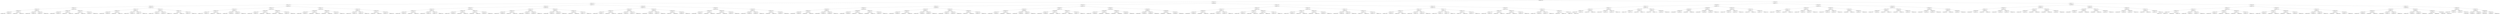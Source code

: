 digraph G{
2109097173 [label="Node{data=[7319, 7319]}"]
2109097173 -> 1843050860
1843050860 [label="Node{data=[4957, 4957]}"]
1843050860 -> 462741352
462741352 [label="Node{data=[1457, 1457]}"]
462741352 -> 1056080234
1056080234 [label="Node{data=[1146, 1146]}"]
1056080234 -> 1907223181
1907223181 [label="Node{data=[1053, 1053]}"]
1907223181 -> 1233398797
1233398797 [label="Node{data=[1037, 1037]}"]
1233398797 -> 1960236490
1960236490 [label="Node{data=[1029, 1029]}"]
1960236490 -> 1577448427
1577448427 [label="Node{data=[1025, 1025]}"]
1577448427 -> 1088586532
1088586532 [label="Node{data=[1023, 1023]}"]
1088586532 -> 678308721
678308721 [label="Node{data=[1022, 1022]}"]
1088586532 -> 1792332595
1792332595 [label="Node{data=[1024, 1024]}"]
1577448427 -> 457178921
457178921 [label="Node{data=[1027, 1027]}"]
457178921 -> 1334883529
1334883529 [label="Node{data=[1026, 1026]}"]
457178921 -> 385629161
385629161 [label="Node{data=[1028, 1028]}"]
1960236490 -> 1526542158
1526542158 [label="Node{data=[1033, 1033]}"]
1526542158 -> 1046431119
1046431119 [label="Node{data=[1031, 1031]}"]
1046431119 -> 1948489841
1948489841 [label="Node{data=[1030, 1030]}"]
1046431119 -> 58185327
58185327 [label="Node{data=[1032, 1032]}"]
1526542158 -> 818093584
818093584 [label="Node{data=[1035, 1035]}"]
818093584 -> 1962165946
1962165946 [label="Node{data=[1034, 1034]}"]
818093584 -> 486320197
486320197 [label="Node{data=[1036, 1036]}"]
1233398797 -> 554025243
554025243 [label="Node{data=[1045, 1045]}"]
554025243 -> 161376437
161376437 [label="Node{data=[1041, 1041]}"]
161376437 -> 1594437290
1594437290 [label="Node{data=[1039, 1039]}"]
1594437290 -> 642648974
642648974 [label="Node{data=[1038, 1038]}"]
1594437290 -> 692853573
692853573 [label="Node{data=[1040, 1040]}"]
161376437 -> 1408042265
1408042265 [label="Node{data=[1043, 1043]}"]
1408042265 -> 1158090160
1158090160 [label="Node{data=[1042, 1042]}"]
1408042265 -> 323189989
323189989 [label="Node{data=[1044, 1044]}"]
554025243 -> 1520225275
1520225275 [label="Node{data=[1049, 1049]}"]
1520225275 -> 1633867900
1633867900 [label="Node{data=[1047, 1047]}"]
1633867900 -> 485827437
485827437 [label="Node{data=[1046, 1046]}"]
1633867900 -> 349818946
349818946 [label="Node{data=[1048, 1048]}"]
1520225275 -> 673583665
673583665 [label="Node{data=[1051, 1051]}"]
673583665 -> 1601216113
1601216113 [label="Node{data=[1050, 1050]}"]
673583665 -> 1781215417
1781215417 [label="Node{data=[1052, 1052]}"]
1907223181 -> 808105598
808105598 [label="Node{data=[1130, 1130]}"]
808105598 -> 671452624
671452624 [label="Node{data=[1122, 1122]}"]
671452624 -> 1935482295
1935482295 [label="Node{data=[1057, 1057]}"]
1935482295 -> 1077958045
1077958045 [label="Node{data=[1055, 1055]}"]
1077958045 -> 624722605
624722605 [label="Node{data=[1054, 1054]}"]
1077958045 -> 559149271
559149271 [label="Node{data=[1056, 1056]}"]
1935482295 -> 989393391
989393391 [label="Node{data=[1092, 1092]}"]
989393391 -> 2018949008
2018949008 [label="Node{data=[1058, 1058]}"]
989393391 -> 960392157
960392157 [label="Node{data=[1120, 1120]}"]
671452624 -> 131457381
131457381 [label="Node{data=[1126, 1126]}"]
131457381 -> 2061438969
2061438969 [label="Node{data=[1124, 1124]}"]
2061438969 -> 930663685
930663685 [label="Node{data=[1123, 1123]}"]
2061438969 -> 2102540468
2102540468 [label="Node{data=[1125, 1125]}"]
131457381 -> 1436823730
1436823730 [label="Node{data=[1128, 1128]}"]
1436823730 -> 1460030776
1460030776 [label="Node{data=[1127, 1127]}"]
1436823730 -> 644325944
644325944 [label="Node{data=[1129, 1129]}"]
808105598 -> 1251785176
1251785176 [label="Node{data=[1138, 1138]}"]
1251785176 -> 1044980121
1044980121 [label="Node{data=[1134, 1134]}"]
1044980121 -> 1539556581
1539556581 [label="Node{data=[1132, 1132]}"]
1539556581 -> 1076808647
1076808647 [label="Node{data=[1131, 1131]}"]
1539556581 -> 1867769955
1867769955 [label="Node{data=[1133, 1133]}"]
1044980121 -> 409029113
409029113 [label="Node{data=[1136, 1136]}"]
409029113 -> 1564492540
1564492540 [label="Node{data=[1135, 1135]}"]
409029113 -> 1795611232
1795611232 [label="Node{data=[1137, 1137]}"]
1251785176 -> 468068243
468068243 [label="Node{data=[1142, 1142]}"]
468068243 -> 165317527
165317527 [label="Node{data=[1140, 1140]}"]
165317527 -> 1448247282
1448247282 [label="Node{data=[1139, 1139]}"]
165317527 -> 190474882
190474882 [label="Node{data=[1141, 1141]}"]
468068243 -> 564793029
564793029 [label="Node{data=[1144, 1144]}"]
564793029 -> 2096217940
2096217940 [label="Node{data=[1143, 1143]}"]
564793029 -> 957997783
957997783 [label="Node{data=[1145, 1145]}"]
1056080234 -> 1640988940
1640988940 [label="Node{data=[1384, 1384]}"]
1640988940 -> 274888662
274888662 [label="Node{data=[1341, 1341]}"]
274888662 -> 1628987793
1628987793 [label="Node{data=[1235, 1235]}"]
1628987793 -> 392247359
392247359 [label="Node{data=[1150, 1150]}"]
392247359 -> 180034622
180034622 [label="Node{data=[1148, 1148]}"]
180034622 -> 157550200
157550200 [label="Node{data=[1147, 1147]}"]
180034622 -> 735246892
735246892 [label="Node{data=[1149, 1149]}"]
392247359 -> 896307113
896307113 [label="Node{data=[1202, 1202]}"]
896307113 -> 1743007702
1743007702 [label="Node{data=[1151, 1151]}"]
896307113 -> 1318761108
1318761108 [label="Node{data=[1209, 1209]}"]
1628987793 -> 1923425009
1923425009 [label="Node{data=[1337, 1337]}"]
1923425009 -> 593885899
593885899 [label="Node{data=[1335, 1335]}"]
593885899 -> 1706683374
1706683374 [label="Node{data=[1334, 1334]}"]
593885899 -> 2116873183
2116873183 [label="Node{data=[1336, 1336]}"]
1923425009 -> 633732161
633732161 [label="Node{data=[1339, 1339]}"]
633732161 -> 704309648
704309648 [label="Node{data=[1338, 1338]}"]
633732161 -> 53903834
53903834 [label="Node{data=[1340, 1340]}"]
274888662 -> 442364016
442364016 [label="Node{data=[1349, 1349]}"]
442364016 -> 275787918
275787918 [label="Node{data=[1345, 1345]}"]
275787918 -> 1857617273
1857617273 [label="Node{data=[1343, 1343]}"]
1857617273 -> 1505200421
1505200421 [label="Node{data=[1342, 1342]}"]
1857617273 -> 740047891
740047891 [label="Node{data=[1344, 1344]}"]
275787918 -> 1039768926
1039768926 [label="Node{data=[1347, 1347]}"]
1039768926 -> 344190125
344190125 [label="Node{data=[1346, 1346]}"]
1039768926 -> 1897439673
1897439673 [label="Node{data=[1348, 1348]}"]
442364016 -> 1017767725
1017767725 [label="Node{data=[1353, 1353]}"]
1017767725 -> 1305185931
1305185931 [label="Node{data=[1351, 1351]}"]
1305185931 -> 1185346843
1185346843 [label="Node{data=[1350, 1350]}"]
1305185931 -> 1921483039
1921483039 [label="Node{data=[1352, 1352]}"]
1017767725 -> 31756525
31756525 [label="Node{data=[1355, 1355]}"]
31756525 -> 281733516
281733516 [label="Node{data=[1354, 1354]}"]
31756525 -> 1639303331
1639303331 [label="Node{data=[1356, 1356]}"]
1640988940 -> 796144371
796144371 [label="Node{data=[1441, 1441]}"]
796144371 -> 179481608
179481608 [label="Node{data=[1392, 1392]}"]
179481608 -> 1299427931
1299427931 [label="Node{data=[1388, 1388]}"]
1299427931 -> 38570886
38570886 [label="Node{data=[1386, 1386]}"]
38570886 -> 203539094
203539094 [label="Node{data=[1385, 1385]}"]
38570886 -> 334294518
334294518 [label="Node{data=[1387, 1387]}"]
1299427931 -> 1130198202
1130198202 [label="Node{data=[1390, 1390]}"]
1130198202 -> 623626220
623626220 [label="Node{data=[1389, 1389]}"]
1130198202 -> 664573101
664573101 [label="Node{data=[1391, 1391]}"]
179481608 -> 1407930101
1407930101 [label="Node{data=[1396, 1396]}"]
1407930101 -> 2067466390
2067466390 [label="Node{data=[1394, 1394]}"]
2067466390 -> 13935802
13935802 [label="Node{data=[1393, 1393]}"]
2067466390 -> 1127113201
1127113201 [label="Node{data=[1395, 1395]}"]
1407930101 -> 1245381511
1245381511 [label="Node{data=[1403, 1403]}"]
1245381511 -> 1768410606
1768410606 [label="Node{data=[1397, 1397]}"]
1245381511 -> 1278428428
1278428428 [label="Node{data=[1440, 1440]}"]
796144371 -> 2091029650
2091029650 [label="Node{data=[1449, 1449]}"]
2091029650 -> 1847035834
1847035834 [label="Node{data=[1445, 1445]}"]
1847035834 -> 961031979
961031979 [label="Node{data=[1443, 1443]}"]
961031979 -> 1862600235
1862600235 [label="Node{data=[1442, 1442]}"]
961031979 -> 124459357
124459357 [label="Node{data=[1444, 1444]}"]
1847035834 -> 1427338333
1427338333 [label="Node{data=[1447, 1447]}"]
1427338333 -> 769271971
769271971 [label="Node{data=[1446, 1446]}"]
1427338333 -> 1781090157
1781090157 [label="Node{data=[1448, 1448]}"]
2091029650 -> 894896772
894896772 [label="Node{data=[1453, 1453]}"]
894896772 -> 2074616303
2074616303 [label="Node{data=[1451, 1451]}"]
2074616303 -> 130777353
130777353 [label="Node{data=[1450, 1450]}"]
2074616303 -> 662285490
662285490 [label="Node{data=[1452, 1452]}"]
894896772 -> 720863731
720863731 [label="Node{data=[1455, 1455]}"]
720863731 -> 275409435
275409435 [label="Node{data=[1454, 1454]}"]
720863731 -> 1265791702
1265791702 [label="Node{data=[1456, 1456]}"]
462741352 -> 562322230
562322230 [label="Node{data=[1574, 1574]}"]
562322230 -> 929738476
929738476 [label="Node{data=[1536, 1536]}"]
929738476 -> 1955803304
1955803304 [label="Node{data=[1520, 1520]}"]
1955803304 -> 749672494
749672494 [label="Node{data=[1484, 1484]}"]
749672494 -> 795982694
795982694 [label="Node{data=[1461, 1461]}"]
795982694 -> 1301179818
1301179818 [label="Node{data=[1459, 1459]}"]
1301179818 -> 544543427
544543427 [label="Node{data=[1458, 1458]}"]
1301179818 -> 1959727243
1959727243 [label="Node{data=[1460, 1460]}"]
795982694 -> 1455894527
1455894527 [label="Node{data=[1463, 1463]}"]
1455894527 -> 1754987440
1754987440 [label="Node{data=[1462, 1462]}"]
1455894527 -> 1626410858
1626410858 [label="Node{data=[1464, 1464]}"]
749672494 -> 1815478455
1815478455 [label="Node{data=[1516, 1516]}"]
1815478455 -> 65106457
65106457 [label="Node{data=[1514, 1514]}"]
65106457 -> 1016684206
1016684206 [label="Node{data=[1513, 1513]}"]
65106457 -> 1425775624
1425775624 [label="Node{data=[1515, 1515]}"]
1815478455 -> 143924632
143924632 [label="Node{data=[1518, 1518]}"]
143924632 -> 7198505
7198505 [label="Node{data=[1517, 1517]}"]
143924632 -> 1987544484
1987544484 [label="Node{data=[1519, 1519]}"]
1955803304 -> 2128895166
2128895166 [label="Node{data=[1528, 1528]}"]
2128895166 -> 1446311463
1446311463 [label="Node{data=[1524, 1524]}"]
1446311463 -> 940484439
940484439 [label="Node{data=[1522, 1522]}"]
940484439 -> 1914593111
1914593111 [label="Node{data=[1521, 1521]}"]
940484439 -> 776207366
776207366 [label="Node{data=[1523, 1523]}"]
1446311463 -> 1605874215
1605874215 [label="Node{data=[1526, 1526]}"]
1605874215 -> 315527833
315527833 [label="Node{data=[1525, 1525]}"]
1605874215 -> 313168752
313168752 [label="Node{data=[1527, 1527]}"]
2128895166 -> 590933743
590933743 [label="Node{data=[1532, 1532]}"]
590933743 -> 1107056165
1107056165 [label="Node{data=[1530, 1530]}"]
1107056165 -> 666918617
666918617 [label="Node{data=[1529, 1529]}"]
1107056165 -> 1631025218
1631025218 [label="Node{data=[1531, 1531]}"]
590933743 -> 85769501
85769501 [label="Node{data=[1534, 1534]}"]
85769501 -> 653434597
653434597 [label="Node{data=[1533, 1533]}"]
85769501 -> 65092212
65092212 [label="Node{data=[1535, 1535]}"]
929738476 -> 1498326818
1498326818 [label="Node{data=[1558, 1558]}"]
1498326818 -> 970591555
970591555 [label="Node{data=[1544, 1544]}"]
970591555 -> 191740203
191740203 [label="Node{data=[1540, 1540]}"]
191740203 -> 22347944
22347944 [label="Node{data=[1538, 1538]}"]
22347944 -> 755945495
755945495 [label="Node{data=[1537, 1537]}"]
22347944 -> 1146577120
1146577120 [label="Node{data=[1539, 1539]}"]
191740203 -> 571813280
571813280 [label="Node{data=[1542, 1542]}"]
571813280 -> 191637770
191637770 [label="Node{data=[1541, 1541]}"]
571813280 -> 1345969688
1345969688 [label="Node{data=[1543, 1543]}"]
970591555 -> 798418079
798418079 [label="Node{data=[1554, 1554]}"]
798418079 -> 619029728
619029728 [label="Node{data=[1546, 1546]}"]
619029728 -> 1311501583
1311501583 [label="Node{data=[1545, 1545]}"]
619029728 -> 1350317004
1350317004 [label="Node{data=[1553, 1553]}"]
798418079 -> 1222018880
1222018880 [label="Node{data=[1556, 1556]}"]
1222018880 -> 1100871710
1100871710 [label="Node{data=[1555, 1555]}"]
1222018880 -> 1355753143
1355753143 [label="Node{data=[1557, 1557]}"]
1498326818 -> 1629265201
1629265201 [label="Node{data=[1566, 1566]}"]
1629265201 -> 495778517
495778517 [label="Node{data=[1562, 1562]}"]
495778517 -> 864005234
864005234 [label="Node{data=[1560, 1560]}"]
864005234 -> 447536692
447536692 [label="Node{data=[1559, 1559]}"]
864005234 -> 534523205
534523205 [label="Node{data=[1561, 1561]}"]
495778517 -> 1711023673
1711023673 [label="Node{data=[1564, 1564]}"]
1711023673 -> 732826312
732826312 [label="Node{data=[1563, 1563]}"]
1711023673 -> 1460612343
1460612343 [label="Node{data=[1565, 1565]}"]
1629265201 -> 692553046
692553046 [label="Node{data=[1570, 1570]}"]
692553046 -> 755934121
755934121 [label="Node{data=[1568, 1568]}"]
755934121 -> 1991050378
1991050378 [label="Node{data=[1567, 1567]}"]
755934121 -> 1483466300
1483466300 [label="Node{data=[1569, 1569]}"]
692553046 -> 1293137234
1293137234 [label="Node{data=[1572, 1572]}"]
1293137234 -> 366494898
366494898 [label="Node{data=[1571, 1571]}"]
1293137234 -> 198151127
198151127 [label="Node{data=[1573, 1573]}"]
562322230 -> 210949780
210949780 [label="Node{data=[4538, 4538]}"]
210949780 -> 1559972721
1559972721 [label="Node{data=[4491, 4491]}"]
1559972721 -> 189888904
189888904 [label="Node{data=[2029, 2029]}"]
189888904 -> 2092419590
2092419590 [label="Node{data=[1578, 1578]}"]
2092419590 -> 1712031090
1712031090 [label="Node{data=[1576, 1576]}"]
1712031090 -> 1622010369
1622010369 [label="Node{data=[1575, 1575]}"]
1712031090 -> 1613775525
1613775525 [label="Node{data=[1577, 1577]}"]
2092419590 -> 580211551
580211551 [label="Node{data=[1592, 1592]}"]
580211551 -> 412050026
412050026 [label="Node{data=[1579, 1579]}"]
580211551 -> 394100376
394100376 [label="Node{data=[2012, 2012]}"]
189888904 -> 1975137208
1975137208 [label="Node{data=[4239, 4239]}"]
1975137208 -> 2101185019
2101185019 [label="Node{data=[4186, 4186]}"]
2101185019 -> 516040708
516040708 [label="Node{data=[2087, 2087]}"]
2101185019 -> 1656167674
1656167674 [label="Node{data=[4206, 4206]}"]
1975137208 -> 1186256103
1186256103 [label="Node{data=[4474, 4474]}"]
1186256103 -> 1465380763
1465380763 [label="Node{data=[4274, 4274]}"]
1186256103 -> 1490710397
1490710397 [label="Node{data=[4490, 4490]}"]
1559972721 -> 47249488
47249488 [label="Node{data=[4530, 4530]}"]
47249488 -> 1654851329
1654851329 [label="Node{data=[4526, 4526]}"]
1654851329 -> 174069753
174069753 [label="Node{data=[4524, 4524]}"]
174069753 -> 21635151
21635151 [label="Node{data=[4523, 4523]}"]
174069753 -> 81611342
81611342 [label="Node{data=[4525, 4525]}"]
1654851329 -> 2117914331
2117914331 [label="Node{data=[4528, 4528]}"]
2117914331 -> 1953091898
1953091898 [label="Node{data=[4527, 4527]}"]
2117914331 -> 611438496
611438496 [label="Node{data=[4529, 4529]}"]
47249488 -> 1250983514
1250983514 [label="Node{data=[4534, 4534]}"]
1250983514 -> 1388456901
1388456901 [label="Node{data=[4532, 4532]}"]
1388456901 -> 1746452646
1746452646 [label="Node{data=[4531, 4531]}"]
1388456901 -> 1119751882
1119751882 [label="Node{data=[4533, 4533]}"]
1250983514 -> 185981545
185981545 [label="Node{data=[4536, 4536]}"]
185981545 -> 1221215437
1221215437 [label="Node{data=[4535, 4535]}"]
185981545 -> 1719246978
1719246978 [label="Node{data=[4537, 4537]}"]
210949780 -> 1417882329
1417882329 [label="Node{data=[4900, 4900]}"]
1417882329 -> 1910531250
1910531250 [label="Node{data=[4546, 4546]}"]
1910531250 -> 1796647535
1796647535 [label="Node{data=[4542, 4542]}"]
1796647535 -> 1077963327
1077963327 [label="Node{data=[4540, 4540]}"]
1077963327 -> 223892748
223892748 [label="Node{data=[4539, 4539]}"]
1077963327 -> 2146399713
2146399713 [label="Node{data=[4541, 4541]}"]
1796647535 -> 561315233
561315233 [label="Node{data=[4544, 4544]}"]
561315233 -> 1646688802
1646688802 [label="Node{data=[4543, 4543]}"]
561315233 -> 765047647
765047647 [label="Node{data=[4545, 4545]}"]
1910531250 -> 693996400
693996400 [label="Node{data=[4550, 4550]}"]
693996400 -> 792916495
792916495 [label="Node{data=[4548, 4548]}"]
792916495 -> 2128898735
2128898735 [label="Node{data=[4547, 4547]}"]
792916495 -> 503786855
503786855 [label="Node{data=[4549, 4549]}"]
693996400 -> 1531196380
1531196380 [label="Node{data=[4883, 4883]}"]
1531196380 -> 1672376369
1672376369 [label="Node{data=[4878, 4878]}"]
1531196380 -> 1044566009
1044566009 [label="Node{data=[4899, 4899]}"]
1417882329 -> 428450115
428450115 [label="Node{data=[4908, 4908]}"]
428450115 -> 1672063869
1672063869 [label="Node{data=[4904, 4904]}"]
1672063869 -> 1930846401
1930846401 [label="Node{data=[4902, 4902]}"]
1930846401 -> 1535333469
1535333469 [label="Node{data=[4901, 4901]}"]
1930846401 -> 257193431
257193431 [label="Node{data=[4903, 4903]}"]
1672063869 -> 554226947
554226947 [label="Node{data=[4906, 4906]}"]
554226947 -> 1641589131
1641589131 [label="Node{data=[4905, 4905]}"]
554226947 -> 540551249
540551249 [label="Node{data=[4907, 4907]}"]
428450115 -> 216931148
216931148 [label="Node{data=[4912, 4912]}"]
216931148 -> 1797879583
1797879583 [label="Node{data=[4910, 4910]}"]
1797879583 -> 1335435008
1335435008 [label="Node{data=[4909, 4909]}"]
1797879583 -> 771935234
771935234 [label="Node{data=[4911, 4911]}"]
216931148 -> 1380620021
1380620021 [label="Node{data=[4955, 4955]}"]
1380620021 -> 1929089580
1929089580 [label="Node{data=[4913, 4913]}"]
1380620021 -> 1964896876
1964896876 [label="Node{data=[4956, 4956]}"]
1843050860 -> 1304904209
1304904209 [label="Node{data=[6899, 6899]}"]
1304904209 -> 1270650978
1270650978 [label="Node{data=[5515, 5515]}"]
1270650978 -> 1710754251
1710754251 [label="Node{data=[5422, 5422]}"]
1710754251 -> 2146179466
2146179466 [label="Node{data=[5042, 5042]}"]
2146179466 -> 147594156
147594156 [label="Node{data=[4965, 4965]}"]
147594156 -> 656207199
656207199 [label="Node{data=[4961, 4961]}"]
656207199 -> 34545190
34545190 [label="Node{data=[4959, 4959]}"]
34545190 -> 498104228
498104228 [label="Node{data=[4958, 4958]}"]
34545190 -> 1976110789
1976110789 [label="Node{data=[4960, 4960]}"]
656207199 -> 905933622
905933622 [label="Node{data=[4963, 4963]}"]
905933622 -> 1333507457
1333507457 [label="Node{data=[4962, 4962]}"]
905933622 -> 1365833373
1365833373 [label="Node{data=[4964, 4964]}"]
147594156 -> 1818916179
1818916179 [label="Node{data=[5038, 5038]}"]
1818916179 -> 574807339
574807339 [label="Node{data=[4967, 4967]}"]
574807339 -> 814199647
814199647 [label="Node{data=[4966, 4966]}"]
574807339 -> 650999756
650999756 [label="Node{data=[5015, 5015]}"]
1818916179 -> 422727339
422727339 [label="Node{data=[5040, 5040]}"]
422727339 -> 766341923
766341923 [label="Node{data=[5039, 5039]}"]
422727339 -> 549269634
549269634 [label="Node{data=[5041, 5041]}"]
2146179466 -> 1828929614
1828929614 [label="Node{data=[5050, 5050]}"]
1828929614 -> 1716460627
1716460627 [label="Node{data=[5046, 5046]}"]
1716460627 -> 549277650
549277650 [label="Node{data=[5044, 5044]}"]
549277650 -> 1775059559
1775059559 [label="Node{data=[5043, 5043]}"]
549277650 -> 515599904
515599904 [label="Node{data=[5045, 5045]}"]
1716460627 -> 545824
545824 [label="Node{data=[5048, 5048]}"]
545824 -> 1249990700
1249990700 [label="Node{data=[5047, 5047]}"]
545824 -> 1239213409
1239213409 [label="Node{data=[5049, 5049]}"]
1828929614 -> 206784532
206784532 [label="Node{data=[5418, 5418]}"]
206784532 -> 1312339178
1312339178 [label="Node{data=[5416, 5416]}"]
1312339178 -> 246994233
246994233 [label="Node{data=[5065, 5065]}"]
1312339178 -> 551669346
551669346 [label="Node{data=[5417, 5417]}"]
206784532 -> 912531842
912531842 [label="Node{data=[5420, 5420]}"]
912531842 -> 1039162432
1039162432 [label="Node{data=[5419, 5419]}"]
912531842 -> 1965643738
1965643738 [label="Node{data=[5421, 5421]}"]
1710754251 -> 1528104387
1528104387 [label="Node{data=[5438, 5438]}"]
1528104387 -> 1282037522
1282037522 [label="Node{data=[5430, 5430]}"]
1282037522 -> 1942425731
1942425731 [label="Node{data=[5426, 5426]}"]
1942425731 -> 1290739366
1290739366 [label="Node{data=[5424, 5424]}"]
1290739366 -> 1059533285
1059533285 [label="Node{data=[5423, 5423]}"]
1290739366 -> 569062356
569062356 [label="Node{data=[5425, 5425]}"]
1942425731 -> 1784900706
1784900706 [label="Node{data=[5428, 5428]}"]
1784900706 -> 1582126502
1582126502 [label="Node{data=[5427, 5427]}"]
1784900706 -> 1482944403
1482944403 [label="Node{data=[5429, 5429]}"]
1282037522 -> 552473304
552473304 [label="Node{data=[5434, 5434]}"]
552473304 -> 1369402075
1369402075 [label="Node{data=[5432, 5432]}"]
1369402075 -> 1699472683
1699472683 [label="Node{data=[5431, 5431]}"]
1369402075 -> 580092262
580092262 [label="Node{data=[5433, 5433]}"]
552473304 -> 1924874046
1924874046 [label="Node{data=[5436, 5436]}"]
1924874046 -> 1490573824
1490573824 [label="Node{data=[5435, 5435]}"]
1924874046 -> 1652592269
1652592269 [label="Node{data=[5437, 5437]}"]
1528104387 -> 1546038026
1546038026 [label="Node{data=[5446, 5446]}"]
1546038026 -> 2001677695
2001677695 [label="Node{data=[5442, 5442]}"]
2001677695 -> 1843229132
1843229132 [label="Node{data=[5440, 5440]}"]
1843229132 -> 189759004
189759004 [label="Node{data=[5439, 5439]}"]
1843229132 -> 1649994372
1649994372 [label="Node{data=[5441, 5441]}"]
2001677695 -> 1819412325
1819412325 [label="Node{data=[5444, 5444]}"]
1819412325 -> 1780963382
1780963382 [label="Node{data=[5443, 5443]}"]
1819412325 -> 443049200
443049200 [label="Node{data=[5445, 5445]}"]
1546038026 -> 1061265907
1061265907 [label="Node{data=[5450, 5450]}"]
1061265907 -> 1131724881
1131724881 [label="Node{data=[5448, 5448]}"]
1131724881 -> 323143393
323143393 [label="Node{data=[5447, 5447]}"]
1131724881 -> 1247051677
1247051677 [label="Node{data=[5449, 5449]}"]
1061265907 -> 2015891741
2015891741 [label="Node{data=[5513, 5513]}"]
2015891741 -> 498806785
498806785 [label="Node{data=[5451, 5451]}"]
2015891741 -> 407603353
407603353 [label="Node{data=[5514, 5514]}"]
1270650978 -> 1904911514
1904911514 [label="Node{data=[6780, 6780]}"]
1904911514 -> 1234363215
1234363215 [label="Node{data=[6620, 6620]}"]
1234363215 -> 225306948
225306948 [label="Node{data=[5523, 5523]}"]
225306948 -> 1235662640
1235662640 [label="Node{data=[5519, 5519]}"]
1235662640 -> 1840014570
1840014570 [label="Node{data=[5517, 5517]}"]
1840014570 -> 872049291
872049291 [label="Node{data=[5516, 5516]}"]
1840014570 -> 1363116665
1363116665 [label="Node{data=[5518, 5518]}"]
1235662640 -> 761049177
761049177 [label="Node{data=[5521, 5521]}"]
761049177 -> 593041964
593041964 [label="Node{data=[5520, 5520]}"]
761049177 -> 1125614334
1125614334 [label="Node{data=[5522, 5522]}"]
225306948 -> 1847000239
1847000239 [label="Node{data=[5965, 5965]}"]
1847000239 -> 645941068
645941068 [label="Node{data=[5525, 5525]}"]
645941068 -> 1306763722
1306763722 [label="Node{data=[5524, 5524]}"]
645941068 -> 849140474
849140474 [label="Node{data=[5526, 5526]}"]
1847000239 -> 1798744962
1798744962 [label="Node{data=[6618, 6618]}"]
1798744962 -> 1328036751
1328036751 [label="Node{data=[6617, 6617]}"]
1798744962 -> 529874513
529874513 [label="Node{data=[6619, 6619]}"]
1234363215 -> 1258974291
1258974291 [label="Node{data=[6772, 6772]}"]
1258974291 -> 364819467
364819467 [label="Node{data=[6694, 6694]}"]
364819467 -> 465834352
465834352 [label="Node{data=[6627, 6627]}"]
465834352 -> 764789743
764789743 [label="Node{data=[6621, 6621]}"]
465834352 -> 904223482
904223482 [label="Node{data=[6690, 6690]}"]
364819467 -> 1436266145
1436266145 [label="Node{data=[6742, 6742]}"]
1436266145 -> 1861188339
1861188339 [label="Node{data=[6738, 6738]}"]
1436266145 -> 1843807866
1843807866 [label="Node{data=[6771, 6771]}"]
1258974291 -> 1925964726
1925964726 [label="Node{data=[6776, 6776]}"]
1925964726 -> 2058204648
2058204648 [label="Node{data=[6774, 6774]}"]
2058204648 -> 1870684332
1870684332 [label="Node{data=[6773, 6773]}"]
2058204648 -> 814362288
814362288 [label="Node{data=[6775, 6775]}"]
1925964726 -> 502381892
502381892 [label="Node{data=[6778, 6778]}"]
502381892 -> 182733287
182733287 [label="Node{data=[6777, 6777]}"]
502381892 -> 1712180503
1712180503 [label="Node{data=[6779, 6779]}"]
1904911514 -> 118722760
118722760 [label="Node{data=[6861, 6861]}"]
118722760 -> 395839219
395839219 [label="Node{data=[6853, 6853]}"]
395839219 -> 1058791062
1058791062 [label="Node{data=[6849, 6849]}"]
1058791062 -> 930531607
930531607 [label="Node{data=[6782, 6782]}"]
930531607 -> 754485985
754485985 [label="Node{data=[6781, 6781]}"]
930531607 -> 2072034835
2072034835 [label="Node{data=[6806, 6806]}"]
1058791062 -> 445522075
445522075 [label="Node{data=[6851, 6851]}"]
445522075 -> 456223916
456223916 [label="Node{data=[6850, 6850]}"]
445522075 -> 1937134249
1937134249 [label="Node{data=[6852, 6852]}"]
395839219 -> 234359538
234359538 [label="Node{data=[6857, 6857]}"]
234359538 -> 1712941358
1712941358 [label="Node{data=[6855, 6855]}"]
1712941358 -> 1985817933
1985817933 [label="Node{data=[6854, 6854]}"]
1712941358 -> 931121717
931121717 [label="Node{data=[6856, 6856]}"]
234359538 -> 2057173426
2057173426 [label="Node{data=[6859, 6859]}"]
2057173426 -> 1474346966
1474346966 [label="Node{data=[6858, 6858]}"]
2057173426 -> 1221117730
1221117730 [label="Node{data=[6860, 6860]}"]
118722760 -> 19890796
19890796 [label="Node{data=[6869, 6869]}"]
19890796 -> 350923666
350923666 [label="Node{data=[6865, 6865]}"]
350923666 -> 1185331414
1185331414 [label="Node{data=[6863, 6863]}"]
1185331414 -> 1213830903
1213830903 [label="Node{data=[6862, 6862]}"]
1185331414 -> 899170674
899170674 [label="Node{data=[6864, 6864]}"]
350923666 -> 1953487464
1953487464 [label="Node{data=[6867, 6867]}"]
1953487464 -> 125611067
125611067 [label="Node{data=[6866, 6866]}"]
1953487464 -> 51805197
51805197 [label="Node{data=[6868, 6868]}"]
19890796 -> 1962032844
1962032844 [label="Node{data=[6895, 6895]}"]
1962032844 -> 2126780064
2126780064 [label="Node{data=[6893, 6893]}"]
2126780064 -> 482041911
482041911 [label="Node{data=[6892, 6892]}"]
2126780064 -> 754815417
754815417 [label="Node{data=[6894, 6894]}"]
1962032844 -> 1226624692
1226624692 [label="Node{data=[6897, 6897]}"]
1226624692 -> 397652001
397652001 [label="Node{data=[6896, 6896]}"]
1226624692 -> 1347342392
1347342392 [label="Node{data=[6898, 6898]}"]
1304904209 -> 285144017
285144017 [label="Node{data=[7139, 7139]}"]
285144017 -> 1069082132
1069082132 [label="Node{data=[7073, 7073]}"]
1069082132 -> 889224058
889224058 [label="Node{data=[7045, 7045]}"]
889224058 -> 334078706
334078706 [label="Node{data=[7037, 7037]}"]
334078706 -> 1961802533
1961802533 [label="Node{data=[6943, 6943]}"]
1961802533 -> 203324394
203324394 [label="Node{data=[6901, 6901]}"]
203324394 -> 989006520
989006520 [label="Node{data=[6900, 6900]}"]
203324394 -> 1683210534
1683210534 [label="Node{data=[6934, 6934]}"]
1961802533 -> 1701144858
1701144858 [label="Node{data=[7007, 7007]}"]
1701144858 -> 442208119
442208119 [label="Node{data=[6984, 6984]}"]
1701144858 -> 945811534
945811534 [label="Node{data=[7035, 7035]}"]
334078706 -> 1124031634
1124031634 [label="Node{data=[7041, 7041]}"]
1124031634 -> 211603566
211603566 [label="Node{data=[7039, 7039]}"]
211603566 -> 1257952957
1257952957 [label="Node{data=[7038, 7038]}"]
211603566 -> 232821292
232821292 [label="Node{data=[7040, 7040]}"]
1124031634 -> 901989582
901989582 [label="Node{data=[7043, 7043]}"]
901989582 -> 1605828024
1605828024 [label="Node{data=[7042, 7042]}"]
901989582 -> 1139115981
1139115981 [label="Node{data=[7044, 7044]}"]
889224058 -> 1251806319
1251806319 [label="Node{data=[7053, 7053]}"]
1251806319 -> 1700254918
1700254918 [label="Node{data=[7049, 7049]}"]
1700254918 -> 233094889
233094889 [label="Node{data=[7047, 7047]}"]
233094889 -> 1649449847
1649449847 [label="Node{data=[7046, 7046]}"]
233094889 -> 1074531622
1074531622 [label="Node{data=[7048, 7048]}"]
1700254918 -> 455479301
455479301 [label="Node{data=[7051, 7051]}"]
455479301 -> 865986174
865986174 [label="Node{data=[7050, 7050]}"]
455479301 -> 1433421913
1433421913 [label="Node{data=[7052, 7052]}"]
1251806319 -> 1966414572
1966414572 [label="Node{data=[7069, 7069]}"]
1966414572 -> 1580763767
1580763767 [label="Node{data=[7055, 7055]}"]
1580763767 -> 38414808
38414808 [label="Node{data=[7054, 7054]}"]
1580763767 -> 1437571912
1437571912 [label="Node{data=[7068, 7068]}"]
1966414572 -> 143661419
143661419 [label="Node{data=[7071, 7071]}"]
143661419 -> 316752188
316752188 [label="Node{data=[7070, 7070]}"]
143661419 -> 1102491217
1102491217 [label="Node{data=[7072, 7072]}"]
1069082132 -> 1751779572
1751779572 [label="Node{data=[7092, 7092]}"]
1751779572 -> 1622740947
1622740947 [label="Node{data=[7084, 7084]}"]
1622740947 -> 2018069081
2018069081 [label="Node{data=[7077, 7077]}"]
2018069081 -> 209299239
209299239 [label="Node{data=[7075, 7075]}"]
209299239 -> 887895028
887895028 [label="Node{data=[7074, 7074]}"]
209299239 -> 478373165
478373165 [label="Node{data=[7076, 7076]}"]
2018069081 -> 782954342
782954342 [label="Node{data=[7079, 7079]}"]
782954342 -> 1873487115
1873487115 [label="Node{data=[7078, 7078]}"]
782954342 -> 982374553
982374553 [label="Node{data=[7083, 7083]}"]
1622740947 -> 1033922792
1033922792 [label="Node{data=[7088, 7088]}"]
1033922792 -> 1149788645
1149788645 [label="Node{data=[7086, 7086]}"]
1149788645 -> 1925023490
1925023490 [label="Node{data=[7085, 7085]}"]
1149788645 -> 639684828
639684828 [label="Node{data=[7087, 7087]}"]
1033922792 -> 418974680
418974680 [label="Node{data=[7090, 7090]}"]
418974680 -> 536467051
536467051 [label="Node{data=[7089, 7089]}"]
418974680 -> 31639297
31639297 [label="Node{data=[7091, 7091]}"]
1751779572 -> 568607185
568607185 [label="Node{data=[7100, 7100]}"]
568607185 -> 1897081342
1897081342 [label="Node{data=[7096, 7096]}"]
1897081342 -> 545841977
545841977 [label="Node{data=[7094, 7094]}"]
545841977 -> 935715558
935715558 [label="Node{data=[7093, 7093]}"]
545841977 -> 875349766
875349766 [label="Node{data=[7095, 7095]}"]
1897081342 -> 1553482916
1553482916 [label="Node{data=[7098, 7098]}"]
1553482916 -> 1005511973
1005511973 [label="Node{data=[7097, 7097]}"]
1553482916 -> 589619820
589619820 [label="Node{data=[7099, 7099]}"]
568607185 -> 1902249465
1902249465 [label="Node{data=[7104, 7104]}"]
1902249465 -> 1874973205
1874973205 [label="Node{data=[7102, 7102]}"]
1874973205 -> 592106757
592106757 [label="Node{data=[7101, 7101]}"]
1874973205 -> 662267010
662267010 [label="Node{data=[7103, 7103]}"]
1902249465 -> 1180033113
1180033113 [label="Node{data=[7106, 7106]}"]
1180033113 -> 660980732
660980732 [label="Node{data=[7105, 7105]}"]
1180033113 -> 1391646952
1391646952 [label="Node{data=[7113, 7113]}"]
285144017 -> 1044642624
1044642624 [label="Node{data=[7185, 7185]}"]
1044642624 -> 1476236281
1476236281 [label="Node{data=[7169, 7169]}"]
1476236281 -> 1586413785
1586413785 [label="Node{data=[7161, 7161]}"]
1586413785 -> 444556920
444556920 [label="Node{data=[7157, 7157]}"]
444556920 -> 994514828
994514828 [label="Node{data=[7155, 7155]}"]
994514828 -> 10365254
10365254 [label="Node{data=[7154, 7154]}"]
994514828 -> 675199364
675199364 [label="Node{data=[7156, 7156]}"]
444556920 -> 1225999965
1225999965 [label="Node{data=[7159, 7159]}"]
1225999965 -> 1256969092
1256969092 [label="Node{data=[7158, 7158]}"]
1225999965 -> 994969478
994969478 [label="Node{data=[7160, 7160]}"]
1586413785 -> 1726053362
1726053362 [label="Node{data=[7165, 7165]}"]
1726053362 -> 898885853
898885853 [label="Node{data=[7163, 7163]}"]
898885853 -> 561019416
561019416 [label="Node{data=[7162, 7162]}"]
898885853 -> 1791572871
1791572871 [label="Node{data=[7164, 7164]}"]
1726053362 -> 119206855
119206855 [label="Node{data=[7167, 7167]}"]
119206855 -> 769992441
769992441 [label="Node{data=[7166, 7166]}"]
119206855 -> 266811879
266811879 [label="Node{data=[7168, 7168]}"]
1476236281 -> 743521951
743521951 [label="Node{data=[7177, 7177]}"]
743521951 -> 2080732185
2080732185 [label="Node{data=[7173, 7173]}"]
2080732185 -> 2027116430
2027116430 [label="Node{data=[7171, 7171]}"]
2027116430 -> 1313694066
1313694066 [label="Node{data=[7170, 7170]}"]
2027116430 -> 1800211426
1800211426 [label="Node{data=[7172, 7172]}"]
2080732185 -> 1010765614
1010765614 [label="Node{data=[7175, 7175]}"]
1010765614 -> 1580351488
1580351488 [label="Node{data=[7174, 7174]}"]
1010765614 -> 2068970565
2068970565 [label="Node{data=[7176, 7176]}"]
743521951 -> 2025913046
2025913046 [label="Node{data=[7181, 7181]}"]
2025913046 -> 1011014815
1011014815 [label="Node{data=[7179, 7179]}"]
1011014815 -> 1891412311
1891412311 [label="Node{data=[7178, 7178]}"]
1011014815 -> 83611857
83611857 [label="Node{data=[7180, 7180]}"]
2025913046 -> 2064813266
2064813266 [label="Node{data=[7183, 7183]}"]
2064813266 -> 1369313547
1369313547 [label="Node{data=[7182, 7182]}"]
2064813266 -> 1149103230
1149103230 [label="Node{data=[7184, 7184]}"]
1044642624 -> 517656952
517656952 [label="Node{data=[7236, 7236]}"]
517656952 -> 1908521581
1908521581 [label="Node{data=[7228, 7228]}"]
1908521581 -> 1358359319
1358359319 [label="Node{data=[7224, 7224]}"]
1358359319 -> 2076435307
2076435307 [label="Node{data=[7187, 7187]}"]
2076435307 -> 861580410
861580410 [label="Node{data=[7186, 7186]}"]
2076435307 -> 1328839342
1328839342 [label="Node{data=[7188, 7188]}"]
1358359319 -> 679321100
679321100 [label="Node{data=[7226, 7226]}"]
679321100 -> 1287780563
1287780563 [label="Node{data=[7225, 7225]}"]
679321100 -> 715043917
715043917 [label="Node{data=[7227, 7227]}"]
1908521581 -> 1175673530
1175673530 [label="Node{data=[7232, 7232]}"]
1175673530 -> 39461258
39461258 [label="Node{data=[7230, 7230]}"]
39461258 -> 1092507250
1092507250 [label="Node{data=[7229, 7229]}"]
39461258 -> 519941824
519941824 [label="Node{data=[7231, 7231]}"]
1175673530 -> 1122492719
1122492719 [label="Node{data=[7234, 7234]}"]
1122492719 -> 300080776
300080776 [label="Node{data=[7233, 7233]}"]
1122492719 -> 578594560
578594560 [label="Node{data=[7235, 7235]}"]
517656952 -> 1359255073
1359255073 [label="Node{data=[7244, 7244]}"]
1359255073 -> 739765175
739765175 [label="Node{data=[7240, 7240]}"]
739765175 -> 730232355
730232355 [label="Node{data=[7238, 7238]}"]
730232355 -> 1820692724
1820692724 [label="Node{data=[7237, 7237]}"]
730232355 -> 423999195
423999195 [label="Node{data=[7239, 7239]}"]
739765175 -> 169651223
169651223 [label="Node{data=[7242, 7242]}"]
169651223 -> 305394713
305394713 [label="Node{data=[7241, 7241]}"]
169651223 -> 1383187611
1383187611 [label="Node{data=[7243, 7243]}"]
1359255073 -> 1723224928
1723224928 [label="Node{data=[7315, 7315]}"]
1723224928 -> 153434037
153434037 [label="Node{data=[7313, 7313]}"]
153434037 -> 71010740
71010740 [label="Node{data=[7289, 7289]}"]
153434037 -> 1488109748
1488109748 [label="Node{data=[7314, 7314]}"]
1723224928 -> 206284177
206284177 [label="Node{data=[7317, 7317]}"]
206284177 -> 745775922
745775922 [label="Node{data=[7316, 7316]}"]
206284177 -> 1960700193
1960700193 [label="Node{data=[7318, 7318]}"]
2109097173 -> 975450222
975450222 [label="Node{data=[9307, 9307]}"]
975450222 -> 1796373910
1796373910 [label="Node{data=[8717, 8717]}"]
1796373910 -> 1514744309
1514744309 [label="Node{data=[8685, 8685]}"]
1514744309 -> 1095128956
1095128956 [label="Node{data=[7730, 7730]}"]
1095128956 -> 1526376570
1526376570 [label="Node{data=[7327, 7327]}"]
1526376570 -> 586973310
586973310 [label="Node{data=[7323, 7323]}"]
586973310 -> 837354325
837354325 [label="Node{data=[7321, 7321]}"]
837354325 -> 1122455459
1122455459 [label="Node{data=[7320, 7320]}"]
837354325 -> 1297192701
1297192701 [label="Node{data=[7322, 7322]}"]
586973310 -> 191365209
191365209 [label="Node{data=[7325, 7325]}"]
191365209 -> 1927436746
1927436746 [label="Node{data=[7324, 7324]}"]
191365209 -> 176200290
176200290 [label="Node{data=[7326, 7326]}"]
1526376570 -> 1260852145
1260852145 [label="Node{data=[7368, 7368]}"]
1260852145 -> 436292
436292 [label="Node{data=[7329, 7329]}"]
436292 -> 1615502727
1615502727 [label="Node{data=[7328, 7328]}"]
436292 -> 1855412326
1855412326 [label="Node{data=[7330, 7330]}"]
1260852145 -> 501118110
501118110 [label="Node{data=[7728, 7728]}"]
501118110 -> 674212841
674212841 [label="Node{data=[7687, 7687]}"]
501118110 -> 473804238
473804238 [label="Node{data=[7729, 7729]}"]
1095128956 -> 1220379207
1220379207 [label="Node{data=[7738, 7738]}"]
1220379207 -> 648639818
648639818 [label="Node{data=[7734, 7734]}"]
648639818 -> 1938612885
1938612885 [label="Node{data=[7732, 7732]}"]
1938612885 -> 44983031
44983031 [label="Node{data=[7731, 7731]}"]
1938612885 -> 648378207
648378207 [label="Node{data=[7733, 7733]}"]
648639818 -> 1271612900
1271612900 [label="Node{data=[7736, 7736]}"]
1271612900 -> 1598524994
1598524994 [label="Node{data=[7735, 7735]}"]
1271612900 -> 781186695
781186695 [label="Node{data=[7737, 7737]}"]
1220379207 -> 589132678
589132678 [label="Node{data=[7804, 7804]}"]
589132678 -> 845739620
845739620 [label="Node{data=[7769, 7769]}"]
845739620 -> 1371425781
1371425781 [label="Node{data=[7739, 7739]}"]
845739620 -> 5551243
5551243 [label="Node{data=[7770, 7770]}"]
589132678 -> 1209886276
1209886276 [label="Node{data=[8683, 8683]}"]
1209886276 -> 1026777845
1026777845 [label="Node{data=[8002, 8002]}"]
1209886276 -> 510752581
510752581 [label="Node{data=[8684, 8684]}"]
1514744309 -> 1000630508
1000630508 [label="Node{data=[8701, 8701]}"]
1000630508 -> 405276314
405276314 [label="Node{data=[8693, 8693]}"]
405276314 -> 1043004320
1043004320 [label="Node{data=[8689, 8689]}"]
1043004320 -> 729053311
729053311 [label="Node{data=[8687, 8687]}"]
729053311 -> 865048309
865048309 [label="Node{data=[8686, 8686]}"]
729053311 -> 1800100552
1800100552 [label="Node{data=[8688, 8688]}"]
1043004320 -> 39144442
39144442 [label="Node{data=[8691, 8691]}"]
39144442 -> 174750799
174750799 [label="Node{data=[8690, 8690]}"]
39144442 -> 1159556041
1159556041 [label="Node{data=[8692, 8692]}"]
405276314 -> 1949430968
1949430968 [label="Node{data=[8697, 8697]}"]
1949430968 -> 1553165151
1553165151 [label="Node{data=[8695, 8695]}"]
1553165151 -> 96664710
96664710 [label="Node{data=[8694, 8694]}"]
1553165151 -> 732929236
732929236 [label="Node{data=[8696, 8696]}"]
1949430968 -> 1354774829
1354774829 [label="Node{data=[8699, 8699]}"]
1354774829 -> 391019001
391019001 [label="Node{data=[8698, 8698]}"]
1354774829 -> 91914586
91914586 [label="Node{data=[8700, 8700]}"]
1000630508 -> 1382343709
1382343709 [label="Node{data=[8709, 8709]}"]
1382343709 -> 62694957
62694957 [label="Node{data=[8705, 8705]}"]
62694957 -> 1742312978
1742312978 [label="Node{data=[8703, 8703]}"]
1742312978 -> 922266594
922266594 [label="Node{data=[8702, 8702]}"]
1742312978 -> 1128920364
1128920364 [label="Node{data=[8704, 8704]}"]
62694957 -> 623034022
623034022 [label="Node{data=[8707, 8707]}"]
623034022 -> 241222934
241222934 [label="Node{data=[8706, 8706]}"]
623034022 -> 2108999811
2108999811 [label="Node{data=[8708, 8708]}"]
1382343709 -> 1901634188
1901634188 [label="Node{data=[8713, 8713]}"]
1901634188 -> 1094706575
1094706575 [label="Node{data=[8711, 8711]}"]
1094706575 -> 1241501899
1241501899 [label="Node{data=[8710, 8710]}"]
1094706575 -> 307554727
307554727 [label="Node{data=[8712, 8712]}"]
1901634188 -> 640447907
640447907 [label="Node{data=[8715, 8715]}"]
640447907 -> 411168628
411168628 [label="Node{data=[8714, 8714]}"]
640447907 -> 802102567
802102567 [label="Node{data=[8716, 8716]}"]
1796373910 -> 451137704
451137704 [label="Node{data=[9206, 9206]}"]
451137704 -> 1604796218
1604796218 [label="Node{data=[8733, 8733]}"]
1604796218 -> 1212846581
1212846581 [label="Node{data=[8725, 8725]}"]
1212846581 -> 523996158
523996158 [label="Node{data=[8721, 8721]}"]
523996158 -> 458845729
458845729 [label="Node{data=[8719, 8719]}"]
458845729 -> 2111949983
2111949983 [label="Node{data=[8718, 8718]}"]
458845729 -> 1639464943
1639464943 [label="Node{data=[8720, 8720]}"]
523996158 -> 580861021
580861021 [label="Node{data=[8723, 8723]}"]
580861021 -> 1927767625
1927767625 [label="Node{data=[8722, 8722]}"]
580861021 -> 17942974
17942974 [label="Node{data=[8724, 8724]}"]
1212846581 -> 561436980
561436980 [label="Node{data=[8729, 8729]}"]
561436980 -> 2052088979
2052088979 [label="Node{data=[8727, 8727]}"]
2052088979 -> 860651710
860651710 [label="Node{data=[8726, 8726]}"]
2052088979 -> 1008722768
1008722768 [label="Node{data=[8728, 8728]}"]
561436980 -> 733422238
733422238 [label="Node{data=[8731, 8731]}"]
733422238 -> 1387966343
1387966343 [label="Node{data=[8730, 8730]}"]
733422238 -> 94673950
94673950 [label="Node{data=[8732, 8732]}"]
1604796218 -> 1180891801
1180891801 [label="Node{data=[8815, 8815]}"]
1180891801 -> 1414763289
1414763289 [label="Node{data=[8737, 8737]}"]
1414763289 -> 1393739907
1393739907 [label="Node{data=[8735, 8735]}"]
1393739907 -> 1920465555
1920465555 [label="Node{data=[8734, 8734]}"]
1393739907 -> 588275830
588275830 [label="Node{data=[8736, 8736]}"]
1414763289 -> 1796469846
1796469846 [label="Node{data=[8781, 8781]}"]
1796469846 -> 771780455
771780455 [label="Node{data=[8738, 8738]}"]
1796469846 -> 1676589910
1676589910 [label="Node{data=[8795, 8795]}"]
1180891801 -> 1130194061
1130194061 [label="Node{data=[9202, 9202]}"]
1130194061 -> 932747764
932747764 [label="Node{data=[9166, 9166]}"]
932747764 -> 441365303
441365303 [label="Node{data=[8839, 8839]}"]
932747764 -> 216833827
216833827 [label="Node{data=[9201, 9201]}"]
1130194061 -> 608037695
608037695 [label="Node{data=[9204, 9204]}"]
608037695 -> 1469682037
1469682037 [label="Node{data=[9203, 9203]}"]
608037695 -> 950093754
950093754 [label="Node{data=[9205, 9205]}"]
451137704 -> 1356644874
1356644874 [label="Node{data=[9249, 9249]}"]
1356644874 -> 468954941
468954941 [label="Node{data=[9241, 9241]}"]
468954941 -> 8034063
8034063 [label="Node{data=[9210, 9210]}"]
8034063 -> 844405805
844405805 [label="Node{data=[9208, 9208]}"]
844405805 -> 78566655
78566655 [label="Node{data=[9207, 9207]}"]
844405805 -> 35784976
35784976 [label="Node{data=[9209, 9209]}"]
8034063 -> 1446261940
1446261940 [label="Node{data=[9212, 9212]}"]
1446261940 -> 1083670443
1083670443 [label="Node{data=[9211, 9211]}"]
1446261940 -> 845959786
845959786 [label="Node{data=[9217, 9217]}"]
468954941 -> 546613182
546613182 [label="Node{data=[9245, 9245]}"]
546613182 -> 1475520140
1475520140 [label="Node{data=[9243, 9243]}"]
1475520140 -> 744747518
744747518 [label="Node{data=[9242, 9242]}"]
1475520140 -> 2085357850
2085357850 [label="Node{data=[9244, 9244]}"]
546613182 -> 2036394106
2036394106 [label="Node{data=[9247, 9247]}"]
2036394106 -> 1004857116
1004857116 [label="Node{data=[9246, 9246]}"]
2036394106 -> 138087839
138087839 [label="Node{data=[9248, 9248]}"]
1356644874 -> 346280283
346280283 [label="Node{data=[9257, 9257]}"]
346280283 -> 1795086477
1795086477 [label="Node{data=[9253, 9253]}"]
1795086477 -> 1983782601
1983782601 [label="Node{data=[9251, 9251]}"]
1983782601 -> 649699940
649699940 [label="Node{data=[9250, 9250]}"]
1983782601 -> 739935969
739935969 [label="Node{data=[9252, 9252]}"]
1795086477 -> 809245023
809245023 [label="Node{data=[9255, 9255]}"]
809245023 -> 921866695
921866695 [label="Node{data=[9254, 9254]}"]
809245023 -> 1572057087
1572057087 [label="Node{data=[9256, 9256]}"]
346280283 -> 635832102
635832102 [label="Node{data=[9289, 9289]}"]
635832102 -> 1967133732
1967133732 [label="Node{data=[9287, 9287]}"]
1967133732 -> 1461637090
1461637090 [label="Node{data=[9258, 9258]}"]
1967133732 -> 387079849
387079849 [label="Node{data=[9288, 9288]}"]
635832102 -> 47752282
47752282 [label="Node{data=[9305, 9305]}"]
47752282 -> 2001494289
2001494289 [label="Node{data=[9290, 9290]}"]
47752282 -> 1452065221
1452065221 [label="Node{data=[9306, 9306]}"]
975450222 -> 1399732907
1399732907 [label="Node{data=[9711, 9711]}"]
1399732907 -> 349421288
349421288 [label="Node{data=[9389, 9389]}"]
349421288 -> 201098
201098 [label="Node{data=[9373, 9373]}"]
201098 -> 816933542
816933542 [label="Node{data=[9315, 9315]}"]
816933542 -> 304653689
304653689 [label="Node{data=[9311, 9311]}"]
304653689 -> 461729066
461729066 [label="Node{data=[9309, 9309]}"]
461729066 -> 59941009
59941009 [label="Node{data=[9308, 9308]}"]
461729066 -> 944573983
944573983 [label="Node{data=[9310, 9310]}"]
304653689 -> 1872328450
1872328450 [label="Node{data=[9313, 9313]}"]
1872328450 -> 1598401510
1598401510 [label="Node{data=[9312, 9312]}"]
1872328450 -> 1237655223
1237655223 [label="Node{data=[9314, 9314]}"]
816933542 -> 422108262
422108262 [label="Node{data=[9319, 9319]}"]
422108262 -> 1034783014
1034783014 [label="Node{data=[9317, 9317]}"]
1034783014 -> 1338314734
1338314734 [label="Node{data=[9316, 9316]}"]
1034783014 -> 781488135
781488135 [label="Node{data=[9318, 9318]}"]
422108262 -> 1904259679
1904259679 [label="Node{data=[9371, 9371]}"]
1904259679 -> 540406256
540406256 [label="Node{data=[9320, 9320]}"]
1904259679 -> 1206394983
1206394983 [label="Node{data=[9372, 9372]}"]
201098 -> 1299612725
1299612725 [label="Node{data=[9381, 9381]}"]
1299612725 -> 965793166
965793166 [label="Node{data=[9377, 9377]}"]
965793166 -> 908396861
908396861 [label="Node{data=[9375, 9375]}"]
908396861 -> 810085510
810085510 [label="Node{data=[9374, 9374]}"]
908396861 -> 1239847318
1239847318 [label="Node{data=[9376, 9376]}"]
965793166 -> 1994723713
1994723713 [label="Node{data=[9379, 9379]}"]
1994723713 -> 1746371201
1746371201 [label="Node{data=[9378, 9378]}"]
1994723713 -> 525107161
525107161 [label="Node{data=[9380, 9380]}"]
1299612725 -> 1658533767
1658533767 [label="Node{data=[9385, 9385]}"]
1658533767 -> 1013734212
1013734212 [label="Node{data=[9383, 9383]}"]
1013734212 -> 1757140418
1757140418 [label="Node{data=[9382, 9382]}"]
1013734212 -> 343264699
343264699 [label="Node{data=[9384, 9384]}"]
1658533767 -> 791263165
791263165 [label="Node{data=[9387, 9387]}"]
791263165 -> 1908502375
1908502375 [label="Node{data=[9386, 9386]}"]
791263165 -> 1206034776
1206034776 [label="Node{data=[9388, 9388]}"]
349421288 -> 2109781002
2109781002 [label="Node{data=[9405, 9405]}"]
2109781002 -> 532045904
532045904 [label="Node{data=[9397, 9397]}"]
532045904 -> 1710657174
1710657174 [label="Node{data=[9393, 9393]}"]
1710657174 -> 936123153
936123153 [label="Node{data=[9391, 9391]}"]
936123153 -> 1330944262
1330944262 [label="Node{data=[9390, 9390]}"]
936123153 -> 1665979484
1665979484 [label="Node{data=[9392, 9392]}"]
1710657174 -> 849306781
849306781 [label="Node{data=[9395, 9395]}"]
849306781 -> 1708975436
1708975436 [label="Node{data=[9394, 9394]}"]
849306781 -> 237755480
237755480 [label="Node{data=[9396, 9396]}"]
532045904 -> 197134325
197134325 [label="Node{data=[9401, 9401]}"]
197134325 -> 1118974364
1118974364 [label="Node{data=[9399, 9399]}"]
1118974364 -> 1086740995
1086740995 [label="Node{data=[9398, 9398]}"]
1118974364 -> 274696031
274696031 [label="Node{data=[9400, 9400]}"]
197134325 -> 464246030
464246030 [label="Node{data=[9403, 9403]}"]
464246030 -> 1220950326
1220950326 [label="Node{data=[9402, 9402]}"]
464246030 -> 983721071
983721071 [label="Node{data=[9404, 9404]}"]
2109781002 -> 1445689627
1445689627 [label="Node{data=[9703, 9703]}"]
1445689627 -> 325961077
325961077 [label="Node{data=[9453, 9453]}"]
325961077 -> 1780175271
1780175271 [label="Node{data=[9407, 9407]}"]
1780175271 -> 1135858071
1135858071 [label="Node{data=[9406, 9406]}"]
1780175271 -> 1323141979
1323141979 [label="Node{data=[9436, 9436]}"]
325961077 -> 862366104
862366104 [label="Node{data=[9655, 9655]}"]
862366104 -> 62931002
62931002 [label="Node{data=[9483, 9483]}"]
862366104 -> 1587676860
1587676860 [label="Node{data=[9702, 9702]}"]
1445689627 -> 2089273696
2089273696 [label="Node{data=[9707, 9707]}"]
2089273696 -> 2049672449
2049672449 [label="Node{data=[9705, 9705]}"]
2049672449 -> 2070662126
2070662126 [label="Node{data=[9704, 9704]}"]
2049672449 -> 892515801
892515801 [label="Node{data=[9706, 9706]}"]
2089273696 -> 2008852182
2008852182 [label="Node{data=[9709, 9709]}"]
2008852182 -> 1360606893
1360606893 [label="Node{data=[9708, 9708]}"]
2008852182 -> 1946727387
1946727387 [label="Node{data=[9710, 9710]}"]
1399732907 -> 1421106430
1421106430 [label="Node{data=[9800, 9800]}"]
1421106430 -> 1177340584
1177340584 [label="Node{data=[9743, 9743]}"]
1177340584 -> 1578643614
1578643614 [label="Node{data=[9727, 9727]}"]
1578643614 -> 1874843373
1874843373 [label="Node{data=[9719, 9719]}"]
1874843373 -> 421147720
421147720 [label="Node{data=[9715, 9715]}"]
421147720 -> 960742473
960742473 [label="Node{data=[9713, 9713]}"]
960742473 -> 650157887
650157887 [label="Node{data=[9712, 9712]}"]
960742473 -> 936979892
936979892 [label="Node{data=[9714, 9714]}"]
421147720 -> 2141841267
2141841267 [label="Node{data=[9717, 9717]}"]
2141841267 -> 1492063555
1492063555 [label="Node{data=[9716, 9716]}"]
2141841267 -> 2062831622
2062831622 [label="Node{data=[9718, 9718]}"]
1874843373 -> 79591009
79591009 [label="Node{data=[9723, 9723]}"]
79591009 -> 882678778
882678778 [label="Node{data=[9721, 9721]}"]
882678778 -> 343524647
343524647 [label="Node{data=[9720, 9720]}"]
882678778 -> 1280693198
1280693198 [label="Node{data=[9722, 9722]}"]
79591009 -> 1001367899
1001367899 [label="Node{data=[9725, 9725]}"]
1001367899 -> 1807529631
1807529631 [label="Node{data=[9724, 9724]}"]
1001367899 -> 825624114
825624114 [label="Node{data=[9726, 9726]}"]
1578643614 -> 1394567289
1394567289 [label="Node{data=[9735, 9735]}"]
1394567289 -> 356312624
356312624 [label="Node{data=[9731, 9731]}"]
356312624 -> 456827462
456827462 [label="Node{data=[9729, 9729]}"]
456827462 -> 448540805
448540805 [label="Node{data=[9728, 9728]}"]
456827462 -> 852025099
852025099 [label="Node{data=[9730, 9730]}"]
356312624 -> 1077387780
1077387780 [label="Node{data=[9733, 9733]}"]
1077387780 -> 248582358
248582358 [label="Node{data=[9732, 9732]}"]
1077387780 -> 1972511121
1972511121 [label="Node{data=[9734, 9734]}"]
1394567289 -> 22448303
22448303 [label="Node{data=[9739, 9739]}"]
22448303 -> 2089561347
2089561347 [label="Node{data=[9737, 9737]}"]
2089561347 -> 2061354468
2061354468 [label="Node{data=[9736, 9736]}"]
2089561347 -> 505933191
505933191 [label="Node{data=[9738, 9738]}"]
22448303 -> 729881884
729881884 [label="Node{data=[9741, 9741]}"]
729881884 -> 922274138
922274138 [label="Node{data=[9740, 9740]}"]
729881884 -> 572442756
572442756 [label="Node{data=[9742, 9742]}"]
1177340584 -> 66339477
66339477 [label="Node{data=[9759, 9759]}"]
66339477 -> 549377546
549377546 [label="Node{data=[9751, 9751]}"]
549377546 -> 1350334814
1350334814 [label="Node{data=[9747, 9747]}"]
1350334814 -> 74629437
74629437 [label="Node{data=[9745, 9745]}"]
74629437 -> 624151500
624151500 [label="Node{data=[9744, 9744]}"]
74629437 -> 1944803302
1944803302 [label="Node{data=[9746, 9746]}"]
1350334814 -> 1089365580
1089365580 [label="Node{data=[9749, 9749]}"]
1089365580 -> 1376201797
1376201797 [label="Node{data=[9748, 9748]}"]
1089365580 -> 1766973538
1766973538 [label="Node{data=[9750, 9750]}"]
549377546 -> 1076682441
1076682441 [label="Node{data=[9755, 9755]}"]
1076682441 -> 1933773958
1933773958 [label="Node{data=[9753, 9753]}"]
1933773958 -> 407729071
407729071 [label="Node{data=[9752, 9752]}"]
1933773958 -> 2130297396
2130297396 [label="Node{data=[9754, 9754]}"]
1076682441 -> 1476755892
1476755892 [label="Node{data=[9757, 9757]}"]
1476755892 -> 868847886
868847886 [label="Node{data=[9756, 9756]}"]
1476755892 -> 1089101011
1089101011 [label="Node{data=[9758, 9758]}"]
66339477 -> 1890770584
1890770584 [label="Node{data=[9792, 9792]}"]
1890770584 -> 80668955
80668955 [label="Node{data=[9763, 9763]}"]
80668955 -> 2070960493
2070960493 [label="Node{data=[9761, 9761]}"]
2070960493 -> 1768857108
1768857108 [label="Node{data=[9760, 9760]}"]
2070960493 -> 256822207
256822207 [label="Node{data=[9762, 9762]}"]
80668955 -> 2084273532
2084273532 [label="Node{data=[9790, 9790]}"]
2084273532 -> 91875495
91875495 [label="Node{data=[9764, 9764]}"]
2084273532 -> 419055650
419055650 [label="Node{data=[9791, 9791]}"]
1890770584 -> 1636854705
1636854705 [label="Node{data=[9796, 9796]}"]
1636854705 -> 1181166178
1181166178 [label="Node{data=[9794, 9794]}"]
1181166178 -> 210882265
210882265 [label="Node{data=[9793, 9793]}"]
1181166178 -> 1189100593
1189100593 [label="Node{data=[9795, 9795]}"]
1636854705 -> 617552575
617552575 [label="Node{data=[9798, 9798]}"]
617552575 -> 1535377534
1535377534 [label="Node{data=[9797, 9797]}"]
617552575 -> 1499593425
1499593425 [label="Node{data=[9799, 9799]}"]
1421106430 -> 505894008
505894008 [label="Node{data=[9871, 9871]}"]
505894008 -> 1122090977
1122090977 [label="Node{data=[9816, 9816]}"]
1122090977 -> 966639667
966639667 [label="Node{data=[9808, 9808]}"]
966639667 -> 1878790819
1878790819 [label="Node{data=[9804, 9804]}"]
1878790819 -> 1272713136
1272713136 [label="Node{data=[9802, 9802]}"]
1272713136 -> 76398493
76398493 [label="Node{data=[9801, 9801]}"]
1272713136 -> 1397123943
1397123943 [label="Node{data=[9803, 9803]}"]
1878790819 -> 1553994406
1553994406 [label="Node{data=[9806, 9806]}"]
1553994406 -> 1999255309
1999255309 [label="Node{data=[9805, 9805]}"]
1553994406 -> 514989858
514989858 [label="Node{data=[9807, 9807]}"]
966639667 -> 2119123648
2119123648 [label="Node{data=[9812, 9812]}"]
2119123648 -> 572938893
572938893 [label="Node{data=[9810, 9810]}"]
572938893 -> 76714907
76714907 [label="Node{data=[9809, 9809]}"]
572938893 -> 181917476
181917476 [label="Node{data=[9811, 9811]}"]
2119123648 -> 243977724
243977724 [label="Node{data=[9814, 9814]}"]
243977724 -> 510135442
510135442 [label="Node{data=[9813, 9813]}"]
243977724 -> 251021967
251021967 [label="Node{data=[9815, 9815]}"]
1122090977 -> 976011906
976011906 [label="Node{data=[9863, 9863]}"]
976011906 -> 1653673238
1653673238 [label="Node{data=[9859, 9859]}"]
1653673238 -> 1019449674
1019449674 [label="Node{data=[9818, 9818]}"]
1019449674 -> 6096495
6096495 [label="Node{data=[9817, 9817]}"]
1019449674 -> 1547299892
1547299892 [label="Node{data=[9819, 9819]}"]
1653673238 -> 908763928
908763928 [label="Node{data=[9861, 9861]}"]
908763928 -> 373505366
373505366 [label="Node{data=[9860, 9860]}"]
908763928 -> 2126856079
2126856079 [label="Node{data=[9862, 9862]}"]
976011906 -> 1829643311
1829643311 [label="Node{data=[9867, 9867]}"]
1829643311 -> 249522421
249522421 [label="Node{data=[9865, 9865]}"]
249522421 -> 33115637
33115637 [label="Node{data=[9864, 9864]}"]
249522421 -> 1452745474
1452745474 [label="Node{data=[9866, 9866]}"]
1829643311 -> 1243892387
1243892387 [label="Node{data=[9869, 9869]}"]
1243892387 -> 1061755858
1061755858 [label="Node{data=[9868, 9868]}"]
1243892387 -> 1955888939
1955888939 [label="Node{data=[9870, 9870]}"]
505894008 -> 460643720
460643720 [label="Node{data=[9879, 9879]}"]
460643720 -> 1936583959
1936583959 [label="Node{data=[9875, 9875]}"]
1936583959 -> 68022051
68022051 [label="Node{data=[9873, 9873]}"]
68022051 -> 1396155822
1396155822 [label="Node{data=[9872, 9872]}"]
68022051 -> 1855105757
1855105757 [label="Node{data=[9874, 9874]}"]
1936583959 -> 1913386829
1913386829 [label="Node{data=[9877, 9877]}"]
1913386829 -> 420768472
420768472 [label="Node{data=[9876, 9876]}"]
1913386829 -> 2011215489
2011215489 [label="Node{data=[9878, 9878]}"]
460643720 -> 215957218
215957218 [label="Node{data=[9887, 9887]}"]
215957218 -> 566428075
566428075 [label="Node{data=[9883, 9883]}"]
566428075 -> 465300961
465300961 [label="Node{data=[9881, 9881]}"]
465300961 -> 1771898025
1771898025 [label="Node{data=[9880, 9880]}"]
465300961 -> 482348886
482348886 [label="Node{data=[9882, 9882]}"]
566428075 -> 624401212
624401212 [label="Node{data=[9885, 9885]}"]
624401212 -> 1629990558
1629990558 [label="Node{data=[9884, 9884]}"]
624401212 -> 1612596831
1612596831 [label="Node{data=[9886, 9886]}"]
215957218 -> 2092453813
2092453813 [label="Node{data=[9889, 9889]}"]
2092453813 -> 1708119397
1708119397 [label="Node{data=[9888, 9888]}"]
2092453813 -> 960545820
960545820 [label="Node{data=[9891, 9891]}"]
960545820 -> 738087381
738087381 [label="Node{data=[9890, 9890]}"]
960545820 -> 361064184
361064184 [label="Node{data=[9892, 9892]}"]
}